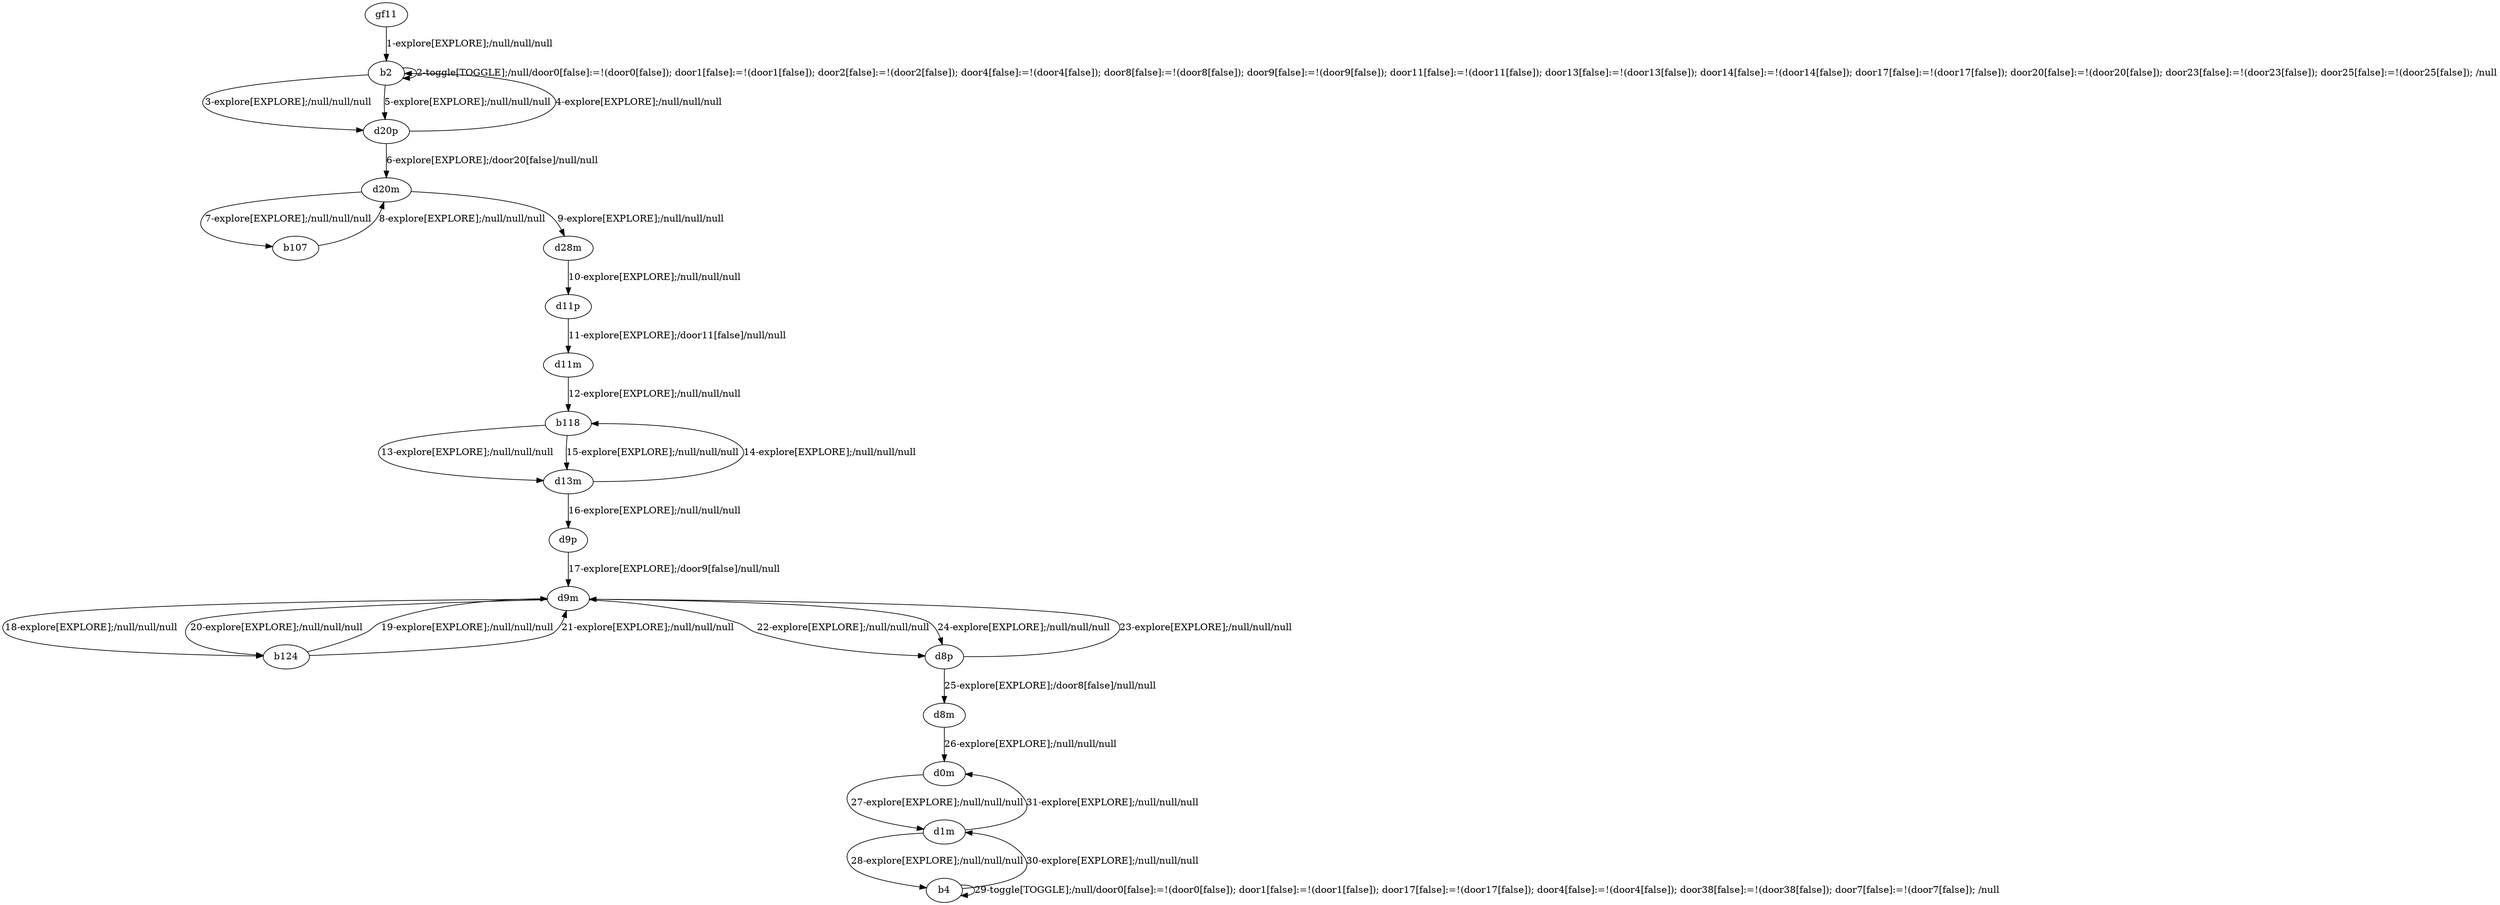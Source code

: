 # Total number of goals covered by this test: 3
# b4 --> d1m
# d1m --> b4
# b4 --> b4

digraph g {
"gf11" -> "b2" [label = "1-explore[EXPLORE];/null/null/null"];
"b2" -> "b2" [label = "2-toggle[TOGGLE];/null/door0[false]:=!(door0[false]); door1[false]:=!(door1[false]); door2[false]:=!(door2[false]); door4[false]:=!(door4[false]); door8[false]:=!(door8[false]); door9[false]:=!(door9[false]); door11[false]:=!(door11[false]); door13[false]:=!(door13[false]); door14[false]:=!(door14[false]); door17[false]:=!(door17[false]); door20[false]:=!(door20[false]); door23[false]:=!(door23[false]); door25[false]:=!(door25[false]); /null"];
"b2" -> "d20p" [label = "3-explore[EXPLORE];/null/null/null"];
"d20p" -> "b2" [label = "4-explore[EXPLORE];/null/null/null"];
"b2" -> "d20p" [label = "5-explore[EXPLORE];/null/null/null"];
"d20p" -> "d20m" [label = "6-explore[EXPLORE];/door20[false]/null/null"];
"d20m" -> "b107" [label = "7-explore[EXPLORE];/null/null/null"];
"b107" -> "d20m" [label = "8-explore[EXPLORE];/null/null/null"];
"d20m" -> "d28m" [label = "9-explore[EXPLORE];/null/null/null"];
"d28m" -> "d11p" [label = "10-explore[EXPLORE];/null/null/null"];
"d11p" -> "d11m" [label = "11-explore[EXPLORE];/door11[false]/null/null"];
"d11m" -> "b118" [label = "12-explore[EXPLORE];/null/null/null"];
"b118" -> "d13m" [label = "13-explore[EXPLORE];/null/null/null"];
"d13m" -> "b118" [label = "14-explore[EXPLORE];/null/null/null"];
"b118" -> "d13m" [label = "15-explore[EXPLORE];/null/null/null"];
"d13m" -> "d9p" [label = "16-explore[EXPLORE];/null/null/null"];
"d9p" -> "d9m" [label = "17-explore[EXPLORE];/door9[false]/null/null"];
"d9m" -> "b124" [label = "18-explore[EXPLORE];/null/null/null"];
"b124" -> "d9m" [label = "19-explore[EXPLORE];/null/null/null"];
"d9m" -> "b124" [label = "20-explore[EXPLORE];/null/null/null"];
"b124" -> "d9m" [label = "21-explore[EXPLORE];/null/null/null"];
"d9m" -> "d8p" [label = "22-explore[EXPLORE];/null/null/null"];
"d8p" -> "d9m" [label = "23-explore[EXPLORE];/null/null/null"];
"d9m" -> "d8p" [label = "24-explore[EXPLORE];/null/null/null"];
"d8p" -> "d8m" [label = "25-explore[EXPLORE];/door8[false]/null/null"];
"d8m" -> "d0m" [label = "26-explore[EXPLORE];/null/null/null"];
"d0m" -> "d1m" [label = "27-explore[EXPLORE];/null/null/null"];
"d1m" -> "b4" [label = "28-explore[EXPLORE];/null/null/null"];
"b4" -> "b4" [label = "29-toggle[TOGGLE];/null/door0[false]:=!(door0[false]); door1[false]:=!(door1[false]); door17[false]:=!(door17[false]); door4[false]:=!(door4[false]); door38[false]:=!(door38[false]); door7[false]:=!(door7[false]); /null"];
"b4" -> "d1m" [label = "30-explore[EXPLORE];/null/null/null"];
"d1m" -> "d0m" [label = "31-explore[EXPLORE];/null/null/null"];
}